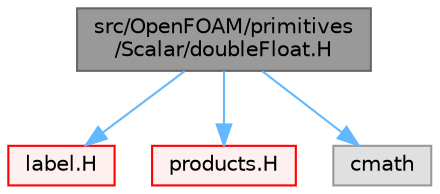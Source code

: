 digraph "src/OpenFOAM/primitives/Scalar/doubleFloat.H"
{
 // LATEX_PDF_SIZE
  bgcolor="transparent";
  edge [fontname=Helvetica,fontsize=10,labelfontname=Helvetica,labelfontsize=10];
  node [fontname=Helvetica,fontsize=10,shape=box,height=0.2,width=0.4];
  Node1 [id="Node000001",label="src/OpenFOAM/primitives\l/Scalar/doubleFloat.H",height=0.2,width=0.4,color="gray40", fillcolor="grey60", style="filled", fontcolor="black",tooltip=" "];
  Node1 -> Node2 [id="edge1_Node000001_Node000002",color="steelblue1",style="solid",tooltip=" "];
  Node2 [id="Node000002",label="label.H",height=0.2,width=0.4,color="red", fillcolor="#FFF0F0", style="filled",URL="$label_8H.html",tooltip=" "];
  Node1 -> Node25 [id="edge2_Node000001_Node000025",color="steelblue1",style="solid",tooltip=" "];
  Node25 [id="Node000025",label="products.H",height=0.2,width=0.4,color="red", fillcolor="#FFF0F0", style="filled",URL="$products_8H.html",tooltip="Traits classes for inner and outer products of primitives."];
  Node1 -> Node26 [id="edge3_Node000001_Node000026",color="steelblue1",style="solid",tooltip=" "];
  Node26 [id="Node000026",label="cmath",height=0.2,width=0.4,color="grey60", fillcolor="#E0E0E0", style="filled",tooltip=" "];
}
